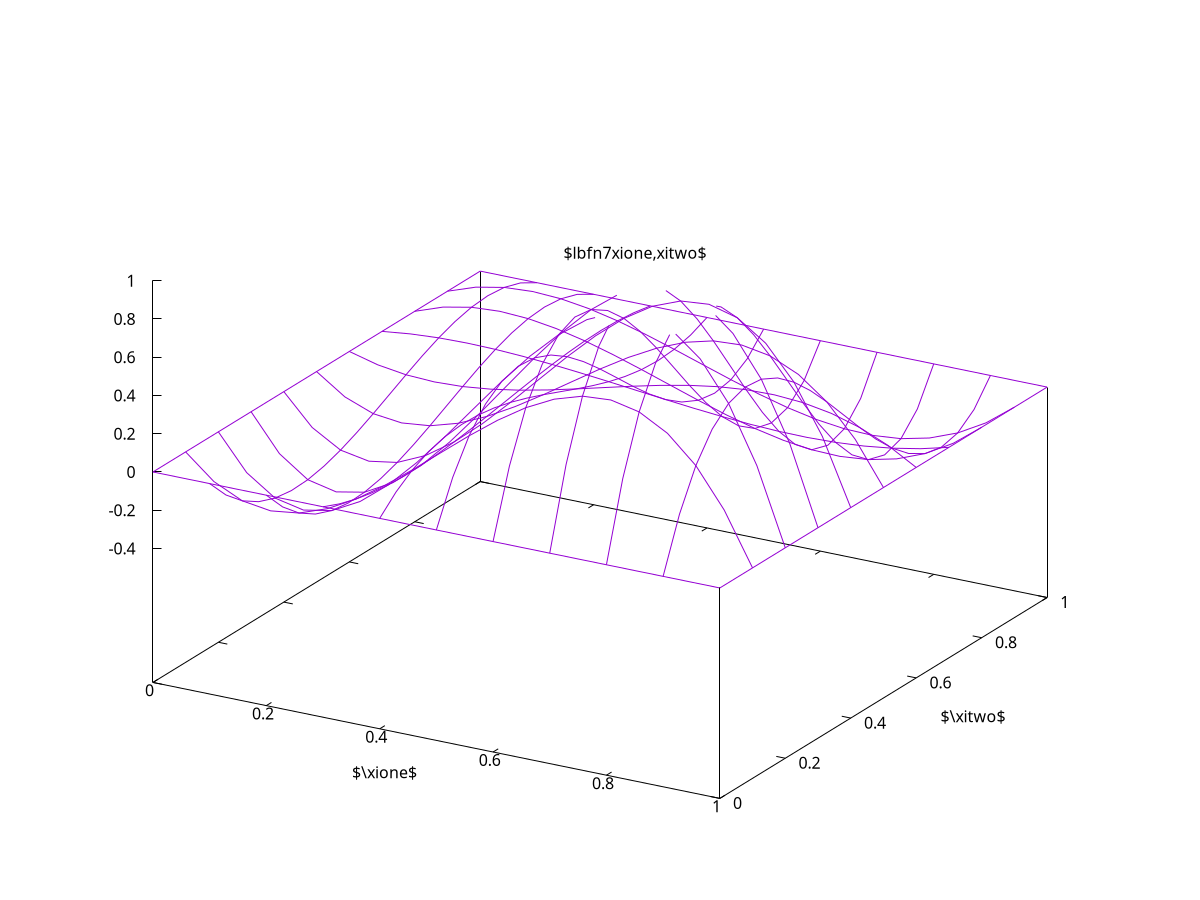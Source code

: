 #set title "Bicubic Lagrange basis functions"
set nokey
set samples 21
set isosample 11
set xlabel "$\\xione$"
set ylabel "$\\xitwo$"
set label 7  "$\\lbfn{7}{\\xione,\\xitwo}$"  at 0.66, 0.33, 1.20 centre
#set xtics  0.00,0.25,1
#set ytics -0.25,0.25,1
psi7(x,y)= (81.0/4.0)*x*(3.0*x-1.0)*(1.0-x)*y*(3.0*y-2.0)*(y-1.0)
set xrange [0:1]
set yrange [0:1]
set zrange [-0.4:1]
splot psi7(x,y)

 
